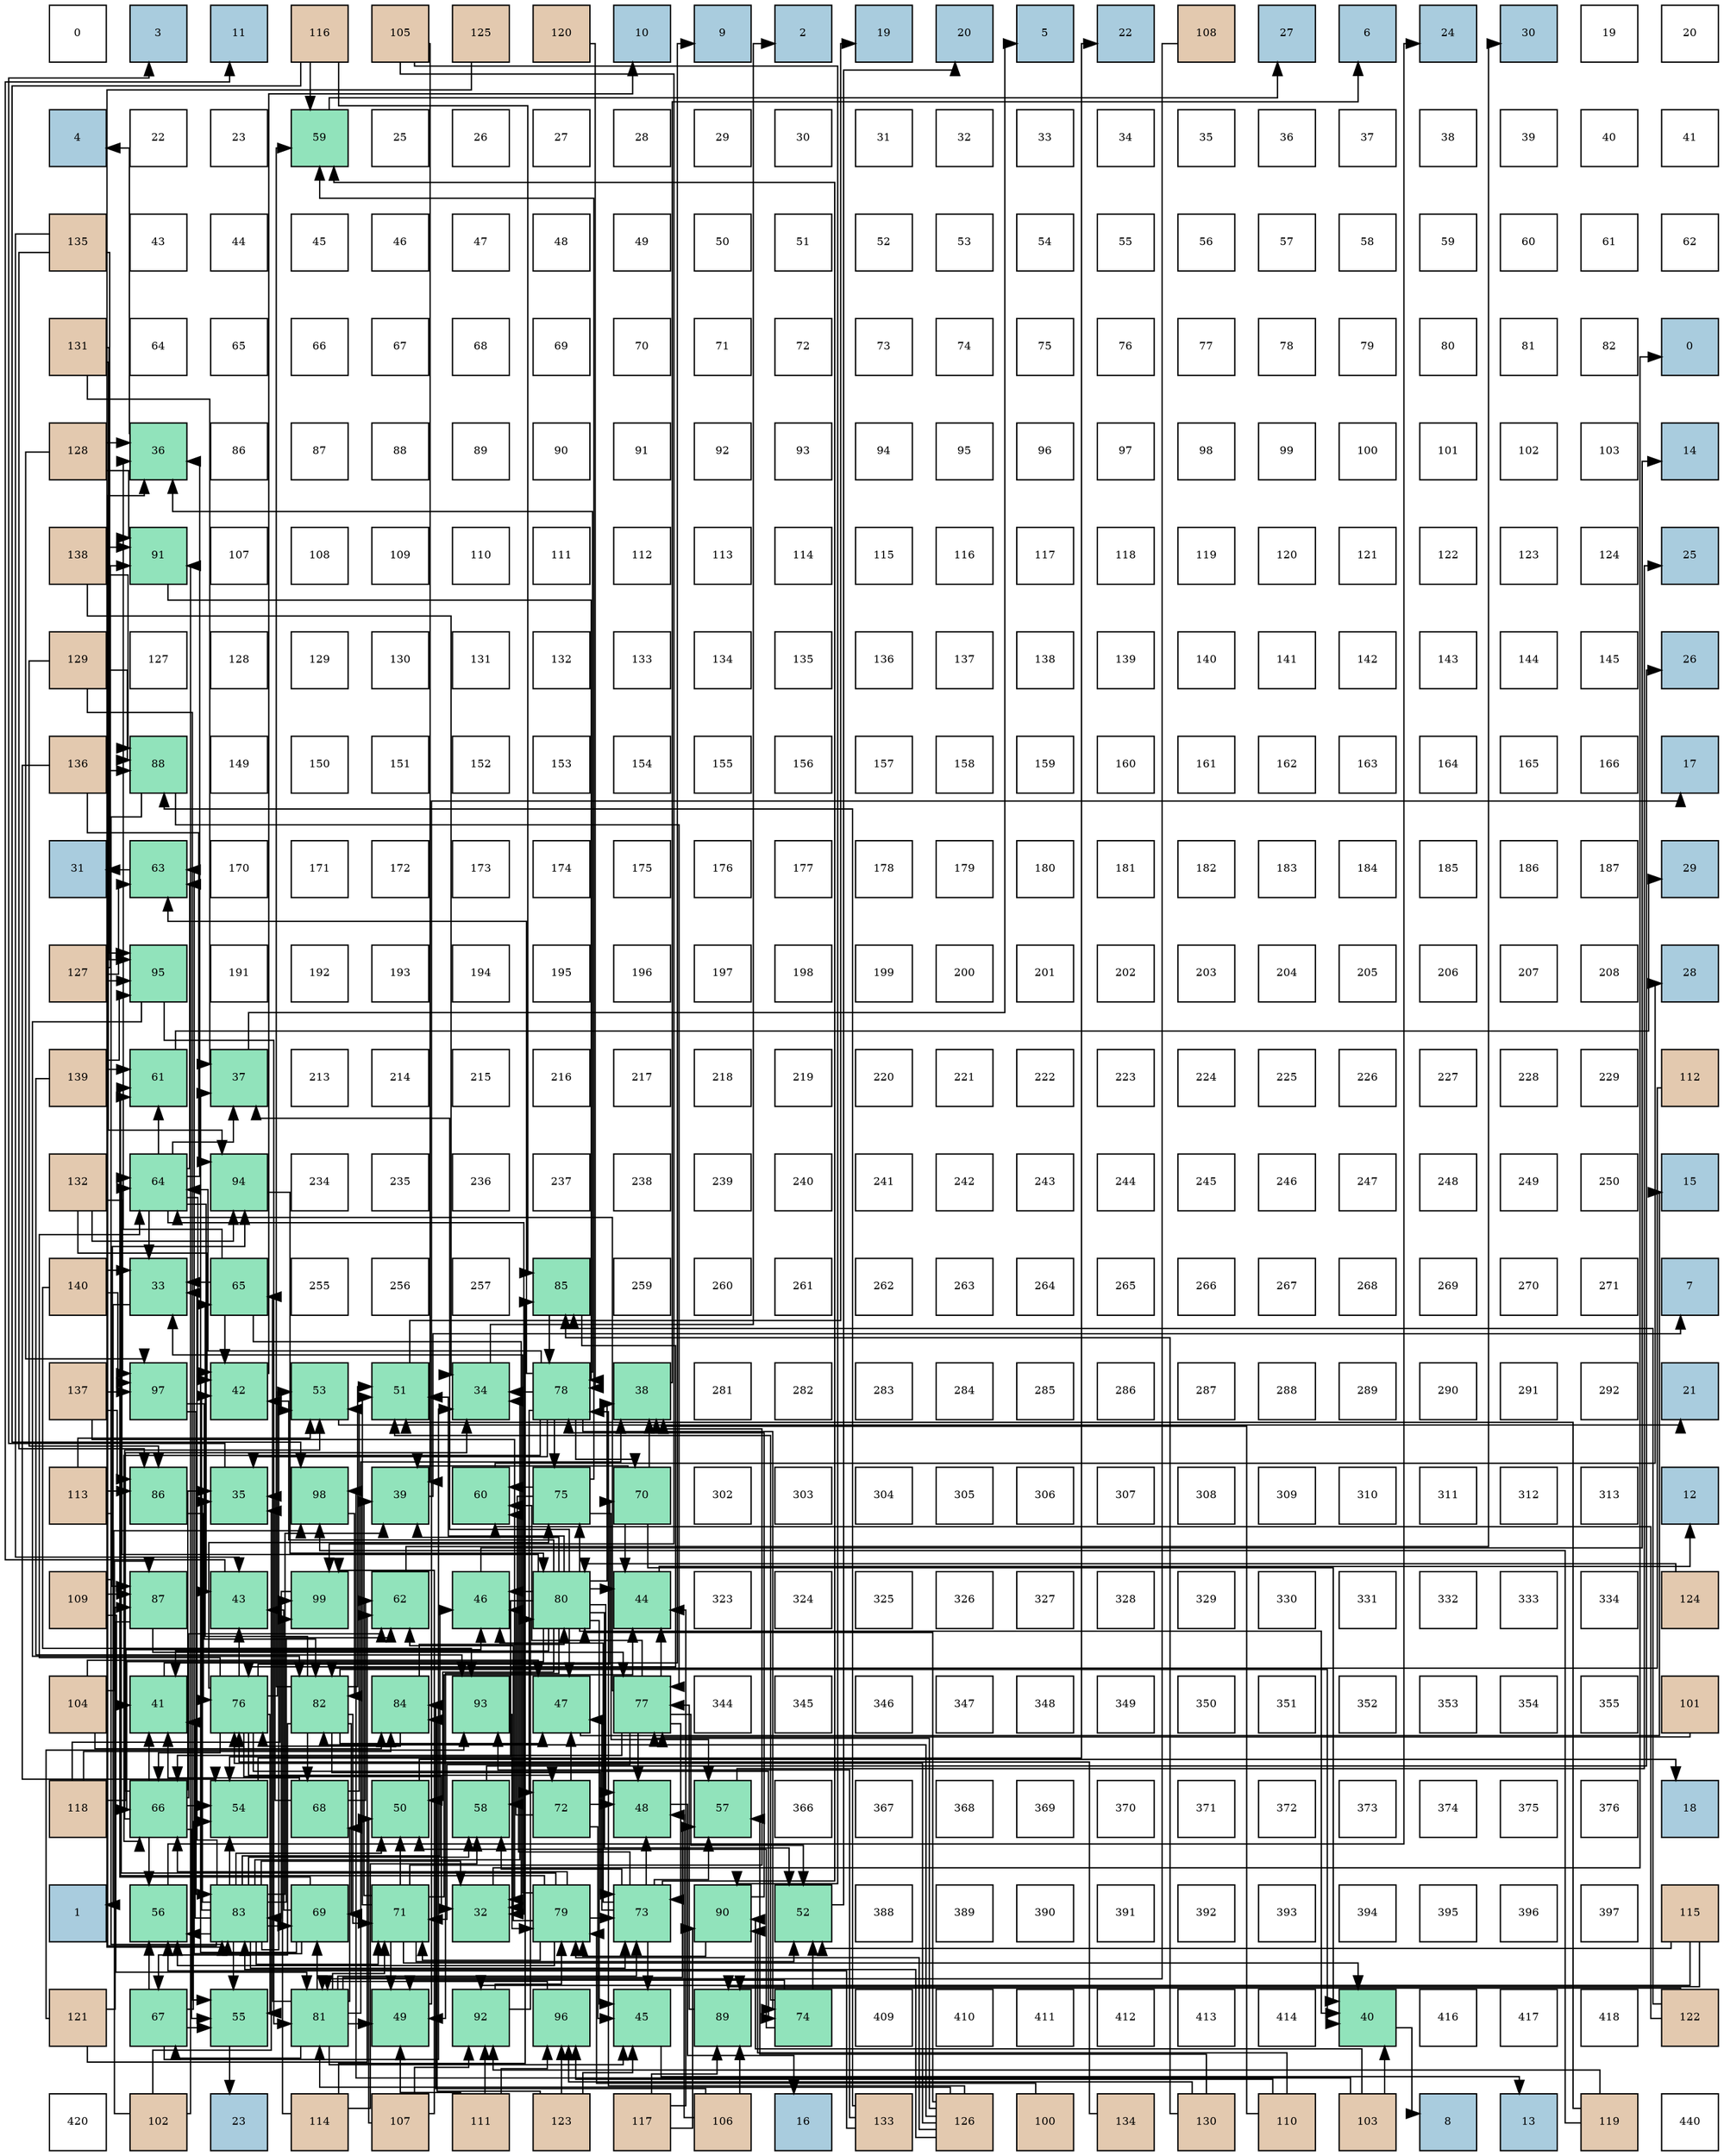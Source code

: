 digraph layout{
 rankdir=TB;
 splines=ortho;
 node [style=filled shape=square fixedsize=true width=0.6];
0[label="0", fontsize=8, fillcolor="#ffffff"];
1[label="3", fontsize=8, fillcolor="#a9ccde"];
2[label="11", fontsize=8, fillcolor="#a9ccde"];
3[label="116", fontsize=8, fillcolor="#e3c9af"];
4[label="105", fontsize=8, fillcolor="#e3c9af"];
5[label="125", fontsize=8, fillcolor="#e3c9af"];
6[label="120", fontsize=8, fillcolor="#e3c9af"];
7[label="10", fontsize=8, fillcolor="#a9ccde"];
8[label="9", fontsize=8, fillcolor="#a9ccde"];
9[label="2", fontsize=8, fillcolor="#a9ccde"];
10[label="19", fontsize=8, fillcolor="#a9ccde"];
11[label="20", fontsize=8, fillcolor="#a9ccde"];
12[label="5", fontsize=8, fillcolor="#a9ccde"];
13[label="22", fontsize=8, fillcolor="#a9ccde"];
14[label="108", fontsize=8, fillcolor="#e3c9af"];
15[label="27", fontsize=8, fillcolor="#a9ccde"];
16[label="6", fontsize=8, fillcolor="#a9ccde"];
17[label="24", fontsize=8, fillcolor="#a9ccde"];
18[label="30", fontsize=8, fillcolor="#a9ccde"];
19[label="19", fontsize=8, fillcolor="#ffffff"];
20[label="20", fontsize=8, fillcolor="#ffffff"];
21[label="4", fontsize=8, fillcolor="#a9ccde"];
22[label="22", fontsize=8, fillcolor="#ffffff"];
23[label="23", fontsize=8, fillcolor="#ffffff"];
24[label="59", fontsize=8, fillcolor="#91e3bb"];
25[label="25", fontsize=8, fillcolor="#ffffff"];
26[label="26", fontsize=8, fillcolor="#ffffff"];
27[label="27", fontsize=8, fillcolor="#ffffff"];
28[label="28", fontsize=8, fillcolor="#ffffff"];
29[label="29", fontsize=8, fillcolor="#ffffff"];
30[label="30", fontsize=8, fillcolor="#ffffff"];
31[label="31", fontsize=8, fillcolor="#ffffff"];
32[label="32", fontsize=8, fillcolor="#ffffff"];
33[label="33", fontsize=8, fillcolor="#ffffff"];
34[label="34", fontsize=8, fillcolor="#ffffff"];
35[label="35", fontsize=8, fillcolor="#ffffff"];
36[label="36", fontsize=8, fillcolor="#ffffff"];
37[label="37", fontsize=8, fillcolor="#ffffff"];
38[label="38", fontsize=8, fillcolor="#ffffff"];
39[label="39", fontsize=8, fillcolor="#ffffff"];
40[label="40", fontsize=8, fillcolor="#ffffff"];
41[label="41", fontsize=8, fillcolor="#ffffff"];
42[label="135", fontsize=8, fillcolor="#e3c9af"];
43[label="43", fontsize=8, fillcolor="#ffffff"];
44[label="44", fontsize=8, fillcolor="#ffffff"];
45[label="45", fontsize=8, fillcolor="#ffffff"];
46[label="46", fontsize=8, fillcolor="#ffffff"];
47[label="47", fontsize=8, fillcolor="#ffffff"];
48[label="48", fontsize=8, fillcolor="#ffffff"];
49[label="49", fontsize=8, fillcolor="#ffffff"];
50[label="50", fontsize=8, fillcolor="#ffffff"];
51[label="51", fontsize=8, fillcolor="#ffffff"];
52[label="52", fontsize=8, fillcolor="#ffffff"];
53[label="53", fontsize=8, fillcolor="#ffffff"];
54[label="54", fontsize=8, fillcolor="#ffffff"];
55[label="55", fontsize=8, fillcolor="#ffffff"];
56[label="56", fontsize=8, fillcolor="#ffffff"];
57[label="57", fontsize=8, fillcolor="#ffffff"];
58[label="58", fontsize=8, fillcolor="#ffffff"];
59[label="59", fontsize=8, fillcolor="#ffffff"];
60[label="60", fontsize=8, fillcolor="#ffffff"];
61[label="61", fontsize=8, fillcolor="#ffffff"];
62[label="62", fontsize=8, fillcolor="#ffffff"];
63[label="131", fontsize=8, fillcolor="#e3c9af"];
64[label="64", fontsize=8, fillcolor="#ffffff"];
65[label="65", fontsize=8, fillcolor="#ffffff"];
66[label="66", fontsize=8, fillcolor="#ffffff"];
67[label="67", fontsize=8, fillcolor="#ffffff"];
68[label="68", fontsize=8, fillcolor="#ffffff"];
69[label="69", fontsize=8, fillcolor="#ffffff"];
70[label="70", fontsize=8, fillcolor="#ffffff"];
71[label="71", fontsize=8, fillcolor="#ffffff"];
72[label="72", fontsize=8, fillcolor="#ffffff"];
73[label="73", fontsize=8, fillcolor="#ffffff"];
74[label="74", fontsize=8, fillcolor="#ffffff"];
75[label="75", fontsize=8, fillcolor="#ffffff"];
76[label="76", fontsize=8, fillcolor="#ffffff"];
77[label="77", fontsize=8, fillcolor="#ffffff"];
78[label="78", fontsize=8, fillcolor="#ffffff"];
79[label="79", fontsize=8, fillcolor="#ffffff"];
80[label="80", fontsize=8, fillcolor="#ffffff"];
81[label="81", fontsize=8, fillcolor="#ffffff"];
82[label="82", fontsize=8, fillcolor="#ffffff"];
83[label="0", fontsize=8, fillcolor="#a9ccde"];
84[label="128", fontsize=8, fillcolor="#e3c9af"];
85[label="36", fontsize=8, fillcolor="#91e3bb"];
86[label="86", fontsize=8, fillcolor="#ffffff"];
87[label="87", fontsize=8, fillcolor="#ffffff"];
88[label="88", fontsize=8, fillcolor="#ffffff"];
89[label="89", fontsize=8, fillcolor="#ffffff"];
90[label="90", fontsize=8, fillcolor="#ffffff"];
91[label="91", fontsize=8, fillcolor="#ffffff"];
92[label="92", fontsize=8, fillcolor="#ffffff"];
93[label="93", fontsize=8, fillcolor="#ffffff"];
94[label="94", fontsize=8, fillcolor="#ffffff"];
95[label="95", fontsize=8, fillcolor="#ffffff"];
96[label="96", fontsize=8, fillcolor="#ffffff"];
97[label="97", fontsize=8, fillcolor="#ffffff"];
98[label="98", fontsize=8, fillcolor="#ffffff"];
99[label="99", fontsize=8, fillcolor="#ffffff"];
100[label="100", fontsize=8, fillcolor="#ffffff"];
101[label="101", fontsize=8, fillcolor="#ffffff"];
102[label="102", fontsize=8, fillcolor="#ffffff"];
103[label="103", fontsize=8, fillcolor="#ffffff"];
104[label="14", fontsize=8, fillcolor="#a9ccde"];
105[label="138", fontsize=8, fillcolor="#e3c9af"];
106[label="91", fontsize=8, fillcolor="#91e3bb"];
107[label="107", fontsize=8, fillcolor="#ffffff"];
108[label="108", fontsize=8, fillcolor="#ffffff"];
109[label="109", fontsize=8, fillcolor="#ffffff"];
110[label="110", fontsize=8, fillcolor="#ffffff"];
111[label="111", fontsize=8, fillcolor="#ffffff"];
112[label="112", fontsize=8, fillcolor="#ffffff"];
113[label="113", fontsize=8, fillcolor="#ffffff"];
114[label="114", fontsize=8, fillcolor="#ffffff"];
115[label="115", fontsize=8, fillcolor="#ffffff"];
116[label="116", fontsize=8, fillcolor="#ffffff"];
117[label="117", fontsize=8, fillcolor="#ffffff"];
118[label="118", fontsize=8, fillcolor="#ffffff"];
119[label="119", fontsize=8, fillcolor="#ffffff"];
120[label="120", fontsize=8, fillcolor="#ffffff"];
121[label="121", fontsize=8, fillcolor="#ffffff"];
122[label="122", fontsize=8, fillcolor="#ffffff"];
123[label="123", fontsize=8, fillcolor="#ffffff"];
124[label="124", fontsize=8, fillcolor="#ffffff"];
125[label="25", fontsize=8, fillcolor="#a9ccde"];
126[label="129", fontsize=8, fillcolor="#e3c9af"];
127[label="127", fontsize=8, fillcolor="#ffffff"];
128[label="128", fontsize=8, fillcolor="#ffffff"];
129[label="129", fontsize=8, fillcolor="#ffffff"];
130[label="130", fontsize=8, fillcolor="#ffffff"];
131[label="131", fontsize=8, fillcolor="#ffffff"];
132[label="132", fontsize=8, fillcolor="#ffffff"];
133[label="133", fontsize=8, fillcolor="#ffffff"];
134[label="134", fontsize=8, fillcolor="#ffffff"];
135[label="135", fontsize=8, fillcolor="#ffffff"];
136[label="136", fontsize=8, fillcolor="#ffffff"];
137[label="137", fontsize=8, fillcolor="#ffffff"];
138[label="138", fontsize=8, fillcolor="#ffffff"];
139[label="139", fontsize=8, fillcolor="#ffffff"];
140[label="140", fontsize=8, fillcolor="#ffffff"];
141[label="141", fontsize=8, fillcolor="#ffffff"];
142[label="142", fontsize=8, fillcolor="#ffffff"];
143[label="143", fontsize=8, fillcolor="#ffffff"];
144[label="144", fontsize=8, fillcolor="#ffffff"];
145[label="145", fontsize=8, fillcolor="#ffffff"];
146[label="26", fontsize=8, fillcolor="#a9ccde"];
147[label="136", fontsize=8, fillcolor="#e3c9af"];
148[label="88", fontsize=8, fillcolor="#91e3bb"];
149[label="149", fontsize=8, fillcolor="#ffffff"];
150[label="150", fontsize=8, fillcolor="#ffffff"];
151[label="151", fontsize=8, fillcolor="#ffffff"];
152[label="152", fontsize=8, fillcolor="#ffffff"];
153[label="153", fontsize=8, fillcolor="#ffffff"];
154[label="154", fontsize=8, fillcolor="#ffffff"];
155[label="155", fontsize=8, fillcolor="#ffffff"];
156[label="156", fontsize=8, fillcolor="#ffffff"];
157[label="157", fontsize=8, fillcolor="#ffffff"];
158[label="158", fontsize=8, fillcolor="#ffffff"];
159[label="159", fontsize=8, fillcolor="#ffffff"];
160[label="160", fontsize=8, fillcolor="#ffffff"];
161[label="161", fontsize=8, fillcolor="#ffffff"];
162[label="162", fontsize=8, fillcolor="#ffffff"];
163[label="163", fontsize=8, fillcolor="#ffffff"];
164[label="164", fontsize=8, fillcolor="#ffffff"];
165[label="165", fontsize=8, fillcolor="#ffffff"];
166[label="166", fontsize=8, fillcolor="#ffffff"];
167[label="17", fontsize=8, fillcolor="#a9ccde"];
168[label="31", fontsize=8, fillcolor="#a9ccde"];
169[label="63", fontsize=8, fillcolor="#91e3bb"];
170[label="170", fontsize=8, fillcolor="#ffffff"];
171[label="171", fontsize=8, fillcolor="#ffffff"];
172[label="172", fontsize=8, fillcolor="#ffffff"];
173[label="173", fontsize=8, fillcolor="#ffffff"];
174[label="174", fontsize=8, fillcolor="#ffffff"];
175[label="175", fontsize=8, fillcolor="#ffffff"];
176[label="176", fontsize=8, fillcolor="#ffffff"];
177[label="177", fontsize=8, fillcolor="#ffffff"];
178[label="178", fontsize=8, fillcolor="#ffffff"];
179[label="179", fontsize=8, fillcolor="#ffffff"];
180[label="180", fontsize=8, fillcolor="#ffffff"];
181[label="181", fontsize=8, fillcolor="#ffffff"];
182[label="182", fontsize=8, fillcolor="#ffffff"];
183[label="183", fontsize=8, fillcolor="#ffffff"];
184[label="184", fontsize=8, fillcolor="#ffffff"];
185[label="185", fontsize=8, fillcolor="#ffffff"];
186[label="186", fontsize=8, fillcolor="#ffffff"];
187[label="187", fontsize=8, fillcolor="#ffffff"];
188[label="29", fontsize=8, fillcolor="#a9ccde"];
189[label="127", fontsize=8, fillcolor="#e3c9af"];
190[label="95", fontsize=8, fillcolor="#91e3bb"];
191[label="191", fontsize=8, fillcolor="#ffffff"];
192[label="192", fontsize=8, fillcolor="#ffffff"];
193[label="193", fontsize=8, fillcolor="#ffffff"];
194[label="194", fontsize=8, fillcolor="#ffffff"];
195[label="195", fontsize=8, fillcolor="#ffffff"];
196[label="196", fontsize=8, fillcolor="#ffffff"];
197[label="197", fontsize=8, fillcolor="#ffffff"];
198[label="198", fontsize=8, fillcolor="#ffffff"];
199[label="199", fontsize=8, fillcolor="#ffffff"];
200[label="200", fontsize=8, fillcolor="#ffffff"];
201[label="201", fontsize=8, fillcolor="#ffffff"];
202[label="202", fontsize=8, fillcolor="#ffffff"];
203[label="203", fontsize=8, fillcolor="#ffffff"];
204[label="204", fontsize=8, fillcolor="#ffffff"];
205[label="205", fontsize=8, fillcolor="#ffffff"];
206[label="206", fontsize=8, fillcolor="#ffffff"];
207[label="207", fontsize=8, fillcolor="#ffffff"];
208[label="208", fontsize=8, fillcolor="#ffffff"];
209[label="28", fontsize=8, fillcolor="#a9ccde"];
210[label="139", fontsize=8, fillcolor="#e3c9af"];
211[label="61", fontsize=8, fillcolor="#91e3bb"];
212[label="37", fontsize=8, fillcolor="#91e3bb"];
213[label="213", fontsize=8, fillcolor="#ffffff"];
214[label="214", fontsize=8, fillcolor="#ffffff"];
215[label="215", fontsize=8, fillcolor="#ffffff"];
216[label="216", fontsize=8, fillcolor="#ffffff"];
217[label="217", fontsize=8, fillcolor="#ffffff"];
218[label="218", fontsize=8, fillcolor="#ffffff"];
219[label="219", fontsize=8, fillcolor="#ffffff"];
220[label="220", fontsize=8, fillcolor="#ffffff"];
221[label="221", fontsize=8, fillcolor="#ffffff"];
222[label="222", fontsize=8, fillcolor="#ffffff"];
223[label="223", fontsize=8, fillcolor="#ffffff"];
224[label="224", fontsize=8, fillcolor="#ffffff"];
225[label="225", fontsize=8, fillcolor="#ffffff"];
226[label="226", fontsize=8, fillcolor="#ffffff"];
227[label="227", fontsize=8, fillcolor="#ffffff"];
228[label="228", fontsize=8, fillcolor="#ffffff"];
229[label="229", fontsize=8, fillcolor="#ffffff"];
230[label="112", fontsize=8, fillcolor="#e3c9af"];
231[label="132", fontsize=8, fillcolor="#e3c9af"];
232[label="64", fontsize=8, fillcolor="#91e3bb"];
233[label="94", fontsize=8, fillcolor="#91e3bb"];
234[label="234", fontsize=8, fillcolor="#ffffff"];
235[label="235", fontsize=8, fillcolor="#ffffff"];
236[label="236", fontsize=8, fillcolor="#ffffff"];
237[label="237", fontsize=8, fillcolor="#ffffff"];
238[label="238", fontsize=8, fillcolor="#ffffff"];
239[label="239", fontsize=8, fillcolor="#ffffff"];
240[label="240", fontsize=8, fillcolor="#ffffff"];
241[label="241", fontsize=8, fillcolor="#ffffff"];
242[label="242", fontsize=8, fillcolor="#ffffff"];
243[label="243", fontsize=8, fillcolor="#ffffff"];
244[label="244", fontsize=8, fillcolor="#ffffff"];
245[label="245", fontsize=8, fillcolor="#ffffff"];
246[label="246", fontsize=8, fillcolor="#ffffff"];
247[label="247", fontsize=8, fillcolor="#ffffff"];
248[label="248", fontsize=8, fillcolor="#ffffff"];
249[label="249", fontsize=8, fillcolor="#ffffff"];
250[label="250", fontsize=8, fillcolor="#ffffff"];
251[label="15", fontsize=8, fillcolor="#a9ccde"];
252[label="140", fontsize=8, fillcolor="#e3c9af"];
253[label="33", fontsize=8, fillcolor="#91e3bb"];
254[label="65", fontsize=8, fillcolor="#91e3bb"];
255[label="255", fontsize=8, fillcolor="#ffffff"];
256[label="256", fontsize=8, fillcolor="#ffffff"];
257[label="257", fontsize=8, fillcolor="#ffffff"];
258[label="85", fontsize=8, fillcolor="#91e3bb"];
259[label="259", fontsize=8, fillcolor="#ffffff"];
260[label="260", fontsize=8, fillcolor="#ffffff"];
261[label="261", fontsize=8, fillcolor="#ffffff"];
262[label="262", fontsize=8, fillcolor="#ffffff"];
263[label="263", fontsize=8, fillcolor="#ffffff"];
264[label="264", fontsize=8, fillcolor="#ffffff"];
265[label="265", fontsize=8, fillcolor="#ffffff"];
266[label="266", fontsize=8, fillcolor="#ffffff"];
267[label="267", fontsize=8, fillcolor="#ffffff"];
268[label="268", fontsize=8, fillcolor="#ffffff"];
269[label="269", fontsize=8, fillcolor="#ffffff"];
270[label="270", fontsize=8, fillcolor="#ffffff"];
271[label="271", fontsize=8, fillcolor="#ffffff"];
272[label="7", fontsize=8, fillcolor="#a9ccde"];
273[label="137", fontsize=8, fillcolor="#e3c9af"];
274[label="97", fontsize=8, fillcolor="#91e3bb"];
275[label="42", fontsize=8, fillcolor="#91e3bb"];
276[label="53", fontsize=8, fillcolor="#91e3bb"];
277[label="51", fontsize=8, fillcolor="#91e3bb"];
278[label="34", fontsize=8, fillcolor="#91e3bb"];
279[label="78", fontsize=8, fillcolor="#91e3bb"];
280[label="38", fontsize=8, fillcolor="#91e3bb"];
281[label="281", fontsize=8, fillcolor="#ffffff"];
282[label="282", fontsize=8, fillcolor="#ffffff"];
283[label="283", fontsize=8, fillcolor="#ffffff"];
284[label="284", fontsize=8, fillcolor="#ffffff"];
285[label="285", fontsize=8, fillcolor="#ffffff"];
286[label="286", fontsize=8, fillcolor="#ffffff"];
287[label="287", fontsize=8, fillcolor="#ffffff"];
288[label="288", fontsize=8, fillcolor="#ffffff"];
289[label="289", fontsize=8, fillcolor="#ffffff"];
290[label="290", fontsize=8, fillcolor="#ffffff"];
291[label="291", fontsize=8, fillcolor="#ffffff"];
292[label="292", fontsize=8, fillcolor="#ffffff"];
293[label="21", fontsize=8, fillcolor="#a9ccde"];
294[label="113", fontsize=8, fillcolor="#e3c9af"];
295[label="86", fontsize=8, fillcolor="#91e3bb"];
296[label="35", fontsize=8, fillcolor="#91e3bb"];
297[label="98", fontsize=8, fillcolor="#91e3bb"];
298[label="39", fontsize=8, fillcolor="#91e3bb"];
299[label="60", fontsize=8, fillcolor="#91e3bb"];
300[label="75", fontsize=8, fillcolor="#91e3bb"];
301[label="70", fontsize=8, fillcolor="#91e3bb"];
302[label="302", fontsize=8, fillcolor="#ffffff"];
303[label="303", fontsize=8, fillcolor="#ffffff"];
304[label="304", fontsize=8, fillcolor="#ffffff"];
305[label="305", fontsize=8, fillcolor="#ffffff"];
306[label="306", fontsize=8, fillcolor="#ffffff"];
307[label="307", fontsize=8, fillcolor="#ffffff"];
308[label="308", fontsize=8, fillcolor="#ffffff"];
309[label="309", fontsize=8, fillcolor="#ffffff"];
310[label="310", fontsize=8, fillcolor="#ffffff"];
311[label="311", fontsize=8, fillcolor="#ffffff"];
312[label="312", fontsize=8, fillcolor="#ffffff"];
313[label="313", fontsize=8, fillcolor="#ffffff"];
314[label="12", fontsize=8, fillcolor="#a9ccde"];
315[label="109", fontsize=8, fillcolor="#e3c9af"];
316[label="87", fontsize=8, fillcolor="#91e3bb"];
317[label="43", fontsize=8, fillcolor="#91e3bb"];
318[label="99", fontsize=8, fillcolor="#91e3bb"];
319[label="62", fontsize=8, fillcolor="#91e3bb"];
320[label="46", fontsize=8, fillcolor="#91e3bb"];
321[label="80", fontsize=8, fillcolor="#91e3bb"];
322[label="44", fontsize=8, fillcolor="#91e3bb"];
323[label="323", fontsize=8, fillcolor="#ffffff"];
324[label="324", fontsize=8, fillcolor="#ffffff"];
325[label="325", fontsize=8, fillcolor="#ffffff"];
326[label="326", fontsize=8, fillcolor="#ffffff"];
327[label="327", fontsize=8, fillcolor="#ffffff"];
328[label="328", fontsize=8, fillcolor="#ffffff"];
329[label="329", fontsize=8, fillcolor="#ffffff"];
330[label="330", fontsize=8, fillcolor="#ffffff"];
331[label="331", fontsize=8, fillcolor="#ffffff"];
332[label="332", fontsize=8, fillcolor="#ffffff"];
333[label="333", fontsize=8, fillcolor="#ffffff"];
334[label="334", fontsize=8, fillcolor="#ffffff"];
335[label="124", fontsize=8, fillcolor="#e3c9af"];
336[label="104", fontsize=8, fillcolor="#e3c9af"];
337[label="41", fontsize=8, fillcolor="#91e3bb"];
338[label="76", fontsize=8, fillcolor="#91e3bb"];
339[label="82", fontsize=8, fillcolor="#91e3bb"];
340[label="84", fontsize=8, fillcolor="#91e3bb"];
341[label="93", fontsize=8, fillcolor="#91e3bb"];
342[label="47", fontsize=8, fillcolor="#91e3bb"];
343[label="77", fontsize=8, fillcolor="#91e3bb"];
344[label="344", fontsize=8, fillcolor="#ffffff"];
345[label="345", fontsize=8, fillcolor="#ffffff"];
346[label="346", fontsize=8, fillcolor="#ffffff"];
347[label="347", fontsize=8, fillcolor="#ffffff"];
348[label="348", fontsize=8, fillcolor="#ffffff"];
349[label="349", fontsize=8, fillcolor="#ffffff"];
350[label="350", fontsize=8, fillcolor="#ffffff"];
351[label="351", fontsize=8, fillcolor="#ffffff"];
352[label="352", fontsize=8, fillcolor="#ffffff"];
353[label="353", fontsize=8, fillcolor="#ffffff"];
354[label="354", fontsize=8, fillcolor="#ffffff"];
355[label="355", fontsize=8, fillcolor="#ffffff"];
356[label="101", fontsize=8, fillcolor="#e3c9af"];
357[label="118", fontsize=8, fillcolor="#e3c9af"];
358[label="66", fontsize=8, fillcolor="#91e3bb"];
359[label="54", fontsize=8, fillcolor="#91e3bb"];
360[label="68", fontsize=8, fillcolor="#91e3bb"];
361[label="50", fontsize=8, fillcolor="#91e3bb"];
362[label="58", fontsize=8, fillcolor="#91e3bb"];
363[label="72", fontsize=8, fillcolor="#91e3bb"];
364[label="48", fontsize=8, fillcolor="#91e3bb"];
365[label="57", fontsize=8, fillcolor="#91e3bb"];
366[label="366", fontsize=8, fillcolor="#ffffff"];
367[label="367", fontsize=8, fillcolor="#ffffff"];
368[label="368", fontsize=8, fillcolor="#ffffff"];
369[label="369", fontsize=8, fillcolor="#ffffff"];
370[label="370", fontsize=8, fillcolor="#ffffff"];
371[label="371", fontsize=8, fillcolor="#ffffff"];
372[label="372", fontsize=8, fillcolor="#ffffff"];
373[label="373", fontsize=8, fillcolor="#ffffff"];
374[label="374", fontsize=8, fillcolor="#ffffff"];
375[label="375", fontsize=8, fillcolor="#ffffff"];
376[label="376", fontsize=8, fillcolor="#ffffff"];
377[label="18", fontsize=8, fillcolor="#a9ccde"];
378[label="1", fontsize=8, fillcolor="#a9ccde"];
379[label="56", fontsize=8, fillcolor="#91e3bb"];
380[label="83", fontsize=8, fillcolor="#91e3bb"];
381[label="69", fontsize=8, fillcolor="#91e3bb"];
382[label="71", fontsize=8, fillcolor="#91e3bb"];
383[label="32", fontsize=8, fillcolor="#91e3bb"];
384[label="79", fontsize=8, fillcolor="#91e3bb"];
385[label="73", fontsize=8, fillcolor="#91e3bb"];
386[label="90", fontsize=8, fillcolor="#91e3bb"];
387[label="52", fontsize=8, fillcolor="#91e3bb"];
388[label="388", fontsize=8, fillcolor="#ffffff"];
389[label="389", fontsize=8, fillcolor="#ffffff"];
390[label="390", fontsize=8, fillcolor="#ffffff"];
391[label="391", fontsize=8, fillcolor="#ffffff"];
392[label="392", fontsize=8, fillcolor="#ffffff"];
393[label="393", fontsize=8, fillcolor="#ffffff"];
394[label="394", fontsize=8, fillcolor="#ffffff"];
395[label="395", fontsize=8, fillcolor="#ffffff"];
396[label="396", fontsize=8, fillcolor="#ffffff"];
397[label="397", fontsize=8, fillcolor="#ffffff"];
398[label="115", fontsize=8, fillcolor="#e3c9af"];
399[label="121", fontsize=8, fillcolor="#e3c9af"];
400[label="67", fontsize=8, fillcolor="#91e3bb"];
401[label="55", fontsize=8, fillcolor="#91e3bb"];
402[label="81", fontsize=8, fillcolor="#91e3bb"];
403[label="49", fontsize=8, fillcolor="#91e3bb"];
404[label="92", fontsize=8, fillcolor="#91e3bb"];
405[label="96", fontsize=8, fillcolor="#91e3bb"];
406[label="45", fontsize=8, fillcolor="#91e3bb"];
407[label="89", fontsize=8, fillcolor="#91e3bb"];
408[label="74", fontsize=8, fillcolor="#91e3bb"];
409[label="409", fontsize=8, fillcolor="#ffffff"];
410[label="410", fontsize=8, fillcolor="#ffffff"];
411[label="411", fontsize=8, fillcolor="#ffffff"];
412[label="412", fontsize=8, fillcolor="#ffffff"];
413[label="413", fontsize=8, fillcolor="#ffffff"];
414[label="414", fontsize=8, fillcolor="#ffffff"];
415[label="40", fontsize=8, fillcolor="#91e3bb"];
416[label="416", fontsize=8, fillcolor="#ffffff"];
417[label="417", fontsize=8, fillcolor="#ffffff"];
418[label="418", fontsize=8, fillcolor="#ffffff"];
419[label="122", fontsize=8, fillcolor="#e3c9af"];
420[label="420", fontsize=8, fillcolor="#ffffff"];
421[label="102", fontsize=8, fillcolor="#e3c9af"];
422[label="23", fontsize=8, fillcolor="#a9ccde"];
423[label="114", fontsize=8, fillcolor="#e3c9af"];
424[label="107", fontsize=8, fillcolor="#e3c9af"];
425[label="111", fontsize=8, fillcolor="#e3c9af"];
426[label="123", fontsize=8, fillcolor="#e3c9af"];
427[label="117", fontsize=8, fillcolor="#e3c9af"];
428[label="106", fontsize=8, fillcolor="#e3c9af"];
429[label="16", fontsize=8, fillcolor="#a9ccde"];
430[label="133", fontsize=8, fillcolor="#e3c9af"];
431[label="126", fontsize=8, fillcolor="#e3c9af"];
432[label="100", fontsize=8, fillcolor="#e3c9af"];
433[label="134", fontsize=8, fillcolor="#e3c9af"];
434[label="130", fontsize=8, fillcolor="#e3c9af"];
435[label="110", fontsize=8, fillcolor="#e3c9af"];
436[label="103", fontsize=8, fillcolor="#e3c9af"];
437[label="8", fontsize=8, fillcolor="#a9ccde"];
438[label="13", fontsize=8, fillcolor="#a9ccde"];
439[label="119", fontsize=8, fillcolor="#e3c9af"];
440[label="440", fontsize=8, fillcolor="#ffffff"];
edge [constraint=false, style=vis];383 -> 83;
253 -> 378;
278 -> 9;
296 -> 1;
85 -> 21;
212 -> 12;
280 -> 16;
298 -> 272;
415 -> 437;
337 -> 8;
275 -> 7;
317 -> 2;
322 -> 314;
406 -> 438;
320 -> 104;
342 -> 251;
364 -> 429;
403 -> 167;
361 -> 377;
277 -> 10;
387 -> 11;
276 -> 293;
359 -> 13;
401 -> 422;
379 -> 17;
365 -> 125;
362 -> 146;
24 -> 15;
299 -> 209;
211 -> 188;
319 -> 18;
169 -> 168;
232 -> 383;
232 -> 253;
232 -> 85;
232 -> 212;
232 -> 275;
232 -> 317;
232 -> 211;
232 -> 169;
254 -> 383;
254 -> 253;
254 -> 85;
254 -> 275;
358 -> 278;
358 -> 296;
358 -> 337;
358 -> 276;
358 -> 359;
358 -> 401;
358 -> 379;
358 -> 319;
400 -> 278;
400 -> 359;
400 -> 401;
400 -> 379;
360 -> 296;
360 -> 337;
360 -> 276;
360 -> 319;
381 -> 212;
381 -> 317;
381 -> 211;
381 -> 169;
301 -> 280;
301 -> 298;
301 -> 415;
301 -> 322;
382 -> 280;
382 -> 298;
382 -> 415;
382 -> 322;
382 -> 403;
382 -> 361;
382 -> 277;
382 -> 387;
363 -> 406;
363 -> 320;
363 -> 342;
363 -> 364;
385 -> 406;
385 -> 320;
385 -> 342;
385 -> 364;
385 -> 365;
385 -> 362;
385 -> 24;
385 -> 299;
408 -> 403;
408 -> 361;
408 -> 277;
408 -> 387;
300 -> 365;
300 -> 362;
300 -> 24;
300 -> 299;
338 -> 383;
338 -> 317;
338 -> 276;
338 -> 401;
338 -> 232;
338 -> 358;
338 -> 301;
338 -> 363;
338 -> 408;
338 -> 300;
343 -> 322;
343 -> 364;
343 -> 387;
343 -> 299;
343 -> 232;
343 -> 358;
343 -> 382;
343 -> 385;
279 -> 278;
279 -> 296;
279 -> 85;
279 -> 169;
279 -> 232;
279 -> 358;
279 -> 301;
279 -> 363;
279 -> 408;
279 -> 300;
384 -> 253;
384 -> 379;
384 -> 211;
384 -> 319;
384 -> 232;
384 -> 358;
384 -> 382;
384 -> 385;
321 -> 212;
321 -> 280;
321 -> 298;
321 -> 415;
321 -> 337;
321 -> 275;
321 -> 322;
321 -> 406;
321 -> 320;
321 -> 342;
321 -> 364;
321 -> 403;
321 -> 361;
321 -> 277;
321 -> 387;
321 -> 359;
321 -> 232;
321 -> 358;
321 -> 300;
402 -> 280;
402 -> 406;
402 -> 403;
402 -> 365;
402 -> 254;
402 -> 400;
402 -> 360;
402 -> 381;
402 -> 382;
402 -> 385;
339 -> 415;
339 -> 342;
339 -> 277;
339 -> 24;
339 -> 254;
339 -> 400;
339 -> 360;
339 -> 381;
339 -> 382;
339 -> 385;
380 -> 383;
380 -> 253;
380 -> 278;
380 -> 296;
380 -> 85;
380 -> 298;
380 -> 337;
380 -> 275;
380 -> 320;
380 -> 361;
380 -> 276;
380 -> 359;
380 -> 401;
380 -> 379;
380 -> 362;
380 -> 319;
380 -> 381;
380 -> 382;
380 -> 385;
340 -> 338;
340 -> 321;
258 -> 338;
258 -> 279;
295 -> 338;
316 -> 343;
316 -> 402;
148 -> 343;
148 -> 380;
407 -> 343;
386 -> 279;
386 -> 384;
106 -> 279;
404 -> 384;
404 -> 321;
341 -> 384;
233 -> 321;
190 -> 402;
190 -> 339;
405 -> 402;
274 -> 339;
274 -> 380;
297 -> 339;
318 -> 380;
432 -> 384;
356 -> 343;
421 -> 296;
421 -> 316;
421 -> 106;
436 -> 415;
436 -> 386;
436 -> 297;
336 -> 342;
336 -> 340;
336 -> 297;
4 -> 298;
4 -> 386;
4 -> 318;
428 -> 364;
428 -> 340;
428 -> 407;
424 -> 361;
424 -> 404;
424 -> 318;
14 -> 402;
315 -> 337;
315 -> 316;
315 -> 233;
435 -> 280;
435 -> 386;
435 -> 405;
425 -> 403;
425 -> 404;
425 -> 405;
230 -> 339;
294 -> 276;
294 -> 295;
294 -> 316;
423 -> 362;
423 -> 258;
423 -> 318;
398 -> 387;
398 -> 407;
398 -> 404;
3 -> 24;
3 -> 258;
3 -> 297;
427 -> 322;
427 -> 407;
427 -> 386;
357 -> 320;
357 -> 340;
357 -> 318;
439 -> 277;
439 -> 404;
439 -> 297;
6 -> 279;
399 -> 319;
399 -> 316;
399 -> 341;
419 -> 299;
419 -> 258;
419 -> 407;
426 -> 406;
426 -> 340;
426 -> 405;
335 -> 321;
5 -> 380;
431 -> 338;
431 -> 343;
431 -> 279;
431 -> 384;
431 -> 321;
431 -> 402;
431 -> 339;
431 -> 380;
189 -> 169;
189 -> 106;
189 -> 190;
84 -> 85;
84 -> 106;
84 -> 274;
126 -> 401;
126 -> 295;
126 -> 148;
434 -> 365;
434 -> 258;
434 -> 405;
63 -> 212;
63 -> 233;
63 -> 190;
231 -> 275;
231 -> 233;
231 -> 274;
430 -> 379;
430 -> 148;
430 -> 341;
433 -> 338;
42 -> 317;
42 -> 295;
42 -> 190;
147 -> 359;
147 -> 148;
147 -> 233;
273 -> 383;
273 -> 295;
273 -> 274;
105 -> 278;
105 -> 148;
105 -> 106;
210 -> 211;
210 -> 341;
210 -> 190;
252 -> 253;
252 -> 341;
252 -> 274;
edge [constraint=true, style=invis];
0 -> 21 -> 42 -> 63 -> 84 -> 105 -> 126 -> 147 -> 168 -> 189 -> 210 -> 231 -> 252 -> 273 -> 294 -> 315 -> 336 -> 357 -> 378 -> 399 -> 420;
1 -> 22 -> 43 -> 64 -> 85 -> 106 -> 127 -> 148 -> 169 -> 190 -> 211 -> 232 -> 253 -> 274 -> 295 -> 316 -> 337 -> 358 -> 379 -> 400 -> 421;
2 -> 23 -> 44 -> 65 -> 86 -> 107 -> 128 -> 149 -> 170 -> 191 -> 212 -> 233 -> 254 -> 275 -> 296 -> 317 -> 338 -> 359 -> 380 -> 401 -> 422;
3 -> 24 -> 45 -> 66 -> 87 -> 108 -> 129 -> 150 -> 171 -> 192 -> 213 -> 234 -> 255 -> 276 -> 297 -> 318 -> 339 -> 360 -> 381 -> 402 -> 423;
4 -> 25 -> 46 -> 67 -> 88 -> 109 -> 130 -> 151 -> 172 -> 193 -> 214 -> 235 -> 256 -> 277 -> 298 -> 319 -> 340 -> 361 -> 382 -> 403 -> 424;
5 -> 26 -> 47 -> 68 -> 89 -> 110 -> 131 -> 152 -> 173 -> 194 -> 215 -> 236 -> 257 -> 278 -> 299 -> 320 -> 341 -> 362 -> 383 -> 404 -> 425;
6 -> 27 -> 48 -> 69 -> 90 -> 111 -> 132 -> 153 -> 174 -> 195 -> 216 -> 237 -> 258 -> 279 -> 300 -> 321 -> 342 -> 363 -> 384 -> 405 -> 426;
7 -> 28 -> 49 -> 70 -> 91 -> 112 -> 133 -> 154 -> 175 -> 196 -> 217 -> 238 -> 259 -> 280 -> 301 -> 322 -> 343 -> 364 -> 385 -> 406 -> 427;
8 -> 29 -> 50 -> 71 -> 92 -> 113 -> 134 -> 155 -> 176 -> 197 -> 218 -> 239 -> 260 -> 281 -> 302 -> 323 -> 344 -> 365 -> 386 -> 407 -> 428;
9 -> 30 -> 51 -> 72 -> 93 -> 114 -> 135 -> 156 -> 177 -> 198 -> 219 -> 240 -> 261 -> 282 -> 303 -> 324 -> 345 -> 366 -> 387 -> 408 -> 429;
10 -> 31 -> 52 -> 73 -> 94 -> 115 -> 136 -> 157 -> 178 -> 199 -> 220 -> 241 -> 262 -> 283 -> 304 -> 325 -> 346 -> 367 -> 388 -> 409 -> 430;
11 -> 32 -> 53 -> 74 -> 95 -> 116 -> 137 -> 158 -> 179 -> 200 -> 221 -> 242 -> 263 -> 284 -> 305 -> 326 -> 347 -> 368 -> 389 -> 410 -> 431;
12 -> 33 -> 54 -> 75 -> 96 -> 117 -> 138 -> 159 -> 180 -> 201 -> 222 -> 243 -> 264 -> 285 -> 306 -> 327 -> 348 -> 369 -> 390 -> 411 -> 432;
13 -> 34 -> 55 -> 76 -> 97 -> 118 -> 139 -> 160 -> 181 -> 202 -> 223 -> 244 -> 265 -> 286 -> 307 -> 328 -> 349 -> 370 -> 391 -> 412 -> 433;
14 -> 35 -> 56 -> 77 -> 98 -> 119 -> 140 -> 161 -> 182 -> 203 -> 224 -> 245 -> 266 -> 287 -> 308 -> 329 -> 350 -> 371 -> 392 -> 413 -> 434;
15 -> 36 -> 57 -> 78 -> 99 -> 120 -> 141 -> 162 -> 183 -> 204 -> 225 -> 246 -> 267 -> 288 -> 309 -> 330 -> 351 -> 372 -> 393 -> 414 -> 435;
16 -> 37 -> 58 -> 79 -> 100 -> 121 -> 142 -> 163 -> 184 -> 205 -> 226 -> 247 -> 268 -> 289 -> 310 -> 331 -> 352 -> 373 -> 394 -> 415 -> 436;
17 -> 38 -> 59 -> 80 -> 101 -> 122 -> 143 -> 164 -> 185 -> 206 -> 227 -> 248 -> 269 -> 290 -> 311 -> 332 -> 353 -> 374 -> 395 -> 416 -> 437;
18 -> 39 -> 60 -> 81 -> 102 -> 123 -> 144 -> 165 -> 186 -> 207 -> 228 -> 249 -> 270 -> 291 -> 312 -> 333 -> 354 -> 375 -> 396 -> 417 -> 438;
19 -> 40 -> 61 -> 82 -> 103 -> 124 -> 145 -> 166 -> 187 -> 208 -> 229 -> 250 -> 271 -> 292 -> 313 -> 334 -> 355 -> 376 -> 397 -> 418 -> 439;
20 -> 41 -> 62 -> 83 -> 104 -> 125 -> 146 -> 167 -> 188 -> 209 -> 230 -> 251 -> 272 -> 293 -> 314 -> 335 -> 356 -> 377 -> 398 -> 419 -> 440;
rank = same {0 -> 1 -> 2 -> 3 -> 4 -> 5 -> 6 -> 7 -> 8 -> 9 -> 10 -> 11 -> 12 -> 13 -> 14 -> 15 -> 16 -> 17 -> 18 -> 19 -> 20};
rank = same {21 -> 22 -> 23 -> 24 -> 25 -> 26 -> 27 -> 28 -> 29 -> 30 -> 31 -> 32 -> 33 -> 34 -> 35 -> 36 -> 37 -> 38 -> 39 -> 40 -> 41};
rank = same {42 -> 43 -> 44 -> 45 -> 46 -> 47 -> 48 -> 49 -> 50 -> 51 -> 52 -> 53 -> 54 -> 55 -> 56 -> 57 -> 58 -> 59 -> 60 -> 61 -> 62};
rank = same {63 -> 64 -> 65 -> 66 -> 67 -> 68 -> 69 -> 70 -> 71 -> 72 -> 73 -> 74 -> 75 -> 76 -> 77 -> 78 -> 79 -> 80 -> 81 -> 82 -> 83};
rank = same {84 -> 85 -> 86 -> 87 -> 88 -> 89 -> 90 -> 91 -> 92 -> 93 -> 94 -> 95 -> 96 -> 97 -> 98 -> 99 -> 100 -> 101 -> 102 -> 103 -> 104};
rank = same {105 -> 106 -> 107 -> 108 -> 109 -> 110 -> 111 -> 112 -> 113 -> 114 -> 115 -> 116 -> 117 -> 118 -> 119 -> 120 -> 121 -> 122 -> 123 -> 124 -> 125};
rank = same {126 -> 127 -> 128 -> 129 -> 130 -> 131 -> 132 -> 133 -> 134 -> 135 -> 136 -> 137 -> 138 -> 139 -> 140 -> 141 -> 142 -> 143 -> 144 -> 145 -> 146};
rank = same {147 -> 148 -> 149 -> 150 -> 151 -> 152 -> 153 -> 154 -> 155 -> 156 -> 157 -> 158 -> 159 -> 160 -> 161 -> 162 -> 163 -> 164 -> 165 -> 166 -> 167};
rank = same {168 -> 169 -> 170 -> 171 -> 172 -> 173 -> 174 -> 175 -> 176 -> 177 -> 178 -> 179 -> 180 -> 181 -> 182 -> 183 -> 184 -> 185 -> 186 -> 187 -> 188};
rank = same {189 -> 190 -> 191 -> 192 -> 193 -> 194 -> 195 -> 196 -> 197 -> 198 -> 199 -> 200 -> 201 -> 202 -> 203 -> 204 -> 205 -> 206 -> 207 -> 208 -> 209};
rank = same {210 -> 211 -> 212 -> 213 -> 214 -> 215 -> 216 -> 217 -> 218 -> 219 -> 220 -> 221 -> 222 -> 223 -> 224 -> 225 -> 226 -> 227 -> 228 -> 229 -> 230};
rank = same {231 -> 232 -> 233 -> 234 -> 235 -> 236 -> 237 -> 238 -> 239 -> 240 -> 241 -> 242 -> 243 -> 244 -> 245 -> 246 -> 247 -> 248 -> 249 -> 250 -> 251};
rank = same {252 -> 253 -> 254 -> 255 -> 256 -> 257 -> 258 -> 259 -> 260 -> 261 -> 262 -> 263 -> 264 -> 265 -> 266 -> 267 -> 268 -> 269 -> 270 -> 271 -> 272};
rank = same {273 -> 274 -> 275 -> 276 -> 277 -> 278 -> 279 -> 280 -> 281 -> 282 -> 283 -> 284 -> 285 -> 286 -> 287 -> 288 -> 289 -> 290 -> 291 -> 292 -> 293};
rank = same {294 -> 295 -> 296 -> 297 -> 298 -> 299 -> 300 -> 301 -> 302 -> 303 -> 304 -> 305 -> 306 -> 307 -> 308 -> 309 -> 310 -> 311 -> 312 -> 313 -> 314};
rank = same {315 -> 316 -> 317 -> 318 -> 319 -> 320 -> 321 -> 322 -> 323 -> 324 -> 325 -> 326 -> 327 -> 328 -> 329 -> 330 -> 331 -> 332 -> 333 -> 334 -> 335};
rank = same {336 -> 337 -> 338 -> 339 -> 340 -> 341 -> 342 -> 343 -> 344 -> 345 -> 346 -> 347 -> 348 -> 349 -> 350 -> 351 -> 352 -> 353 -> 354 -> 355 -> 356};
rank = same {357 -> 358 -> 359 -> 360 -> 361 -> 362 -> 363 -> 364 -> 365 -> 366 -> 367 -> 368 -> 369 -> 370 -> 371 -> 372 -> 373 -> 374 -> 375 -> 376 -> 377};
rank = same {378 -> 379 -> 380 -> 381 -> 382 -> 383 -> 384 -> 385 -> 386 -> 387 -> 388 -> 389 -> 390 -> 391 -> 392 -> 393 -> 394 -> 395 -> 396 -> 397 -> 398};
rank = same {399 -> 400 -> 401 -> 402 -> 403 -> 404 -> 405 -> 406 -> 407 -> 408 -> 409 -> 410 -> 411 -> 412 -> 413 -> 414 -> 415 -> 416 -> 417 -> 418 -> 419};
rank = same {420 -> 421 -> 422 -> 423 -> 424 -> 425 -> 426 -> 427 -> 428 -> 429 -> 430 -> 431 -> 432 -> 433 -> 434 -> 435 -> 436 -> 437 -> 438 -> 439 -> 440};
}